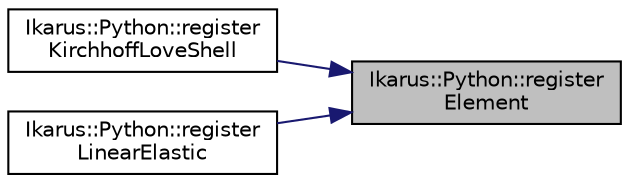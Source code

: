 digraph "Ikarus::Python::registerElement"
{
 // LATEX_PDF_SIZE
  edge [fontname="Helvetica",fontsize="10",labelfontname="Helvetica",labelfontsize="10"];
  node [fontname="Helvetica",fontsize="10",shape=record];
  rankdir="RL";
  Node1 [label="Ikarus::Python::register\lElement",height=0.2,width=0.4,color="black", fillcolor="grey75", style="filled", fontcolor="black",tooltip="Register Python bindings for a generic finite element class."];
  Node1 -> Node2 [dir="back",color="midnightblue",fontsize="10",style="solid",fontname="Helvetica"];
  Node2 [label="Ikarus::Python::register\lKirchhoffLoveShell",height=0.2,width=0.4,color="black", fillcolor="white", style="filled",URL="$a00317.html#ga31d84874c3995448666f6a1e070647d2",tooltip="Register Python bindings for a KirchhoffLoveShell class."];
  Node1 -> Node3 [dir="back",color="midnightblue",fontsize="10",style="solid",fontname="Helvetica"];
  Node3 [label="Ikarus::Python::register\lLinearElastic",height=0.2,width=0.4,color="black", fillcolor="white", style="filled",URL="$a00317.html#ga23554c3ebe7088b79af73584b202eff5",tooltip="Register Python bindings for a Linear Elastic class."];
}

